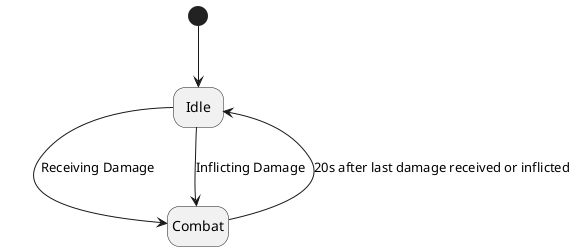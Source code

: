 @startuml

hide empty description

state Idle
state Combat

[*] --> Idle
Idle --> Combat : Receiving Damage
Idle --> Combat : Inflicting Damage
Combat --> Idle : 20s after last damage received or inflicted

@enduml
